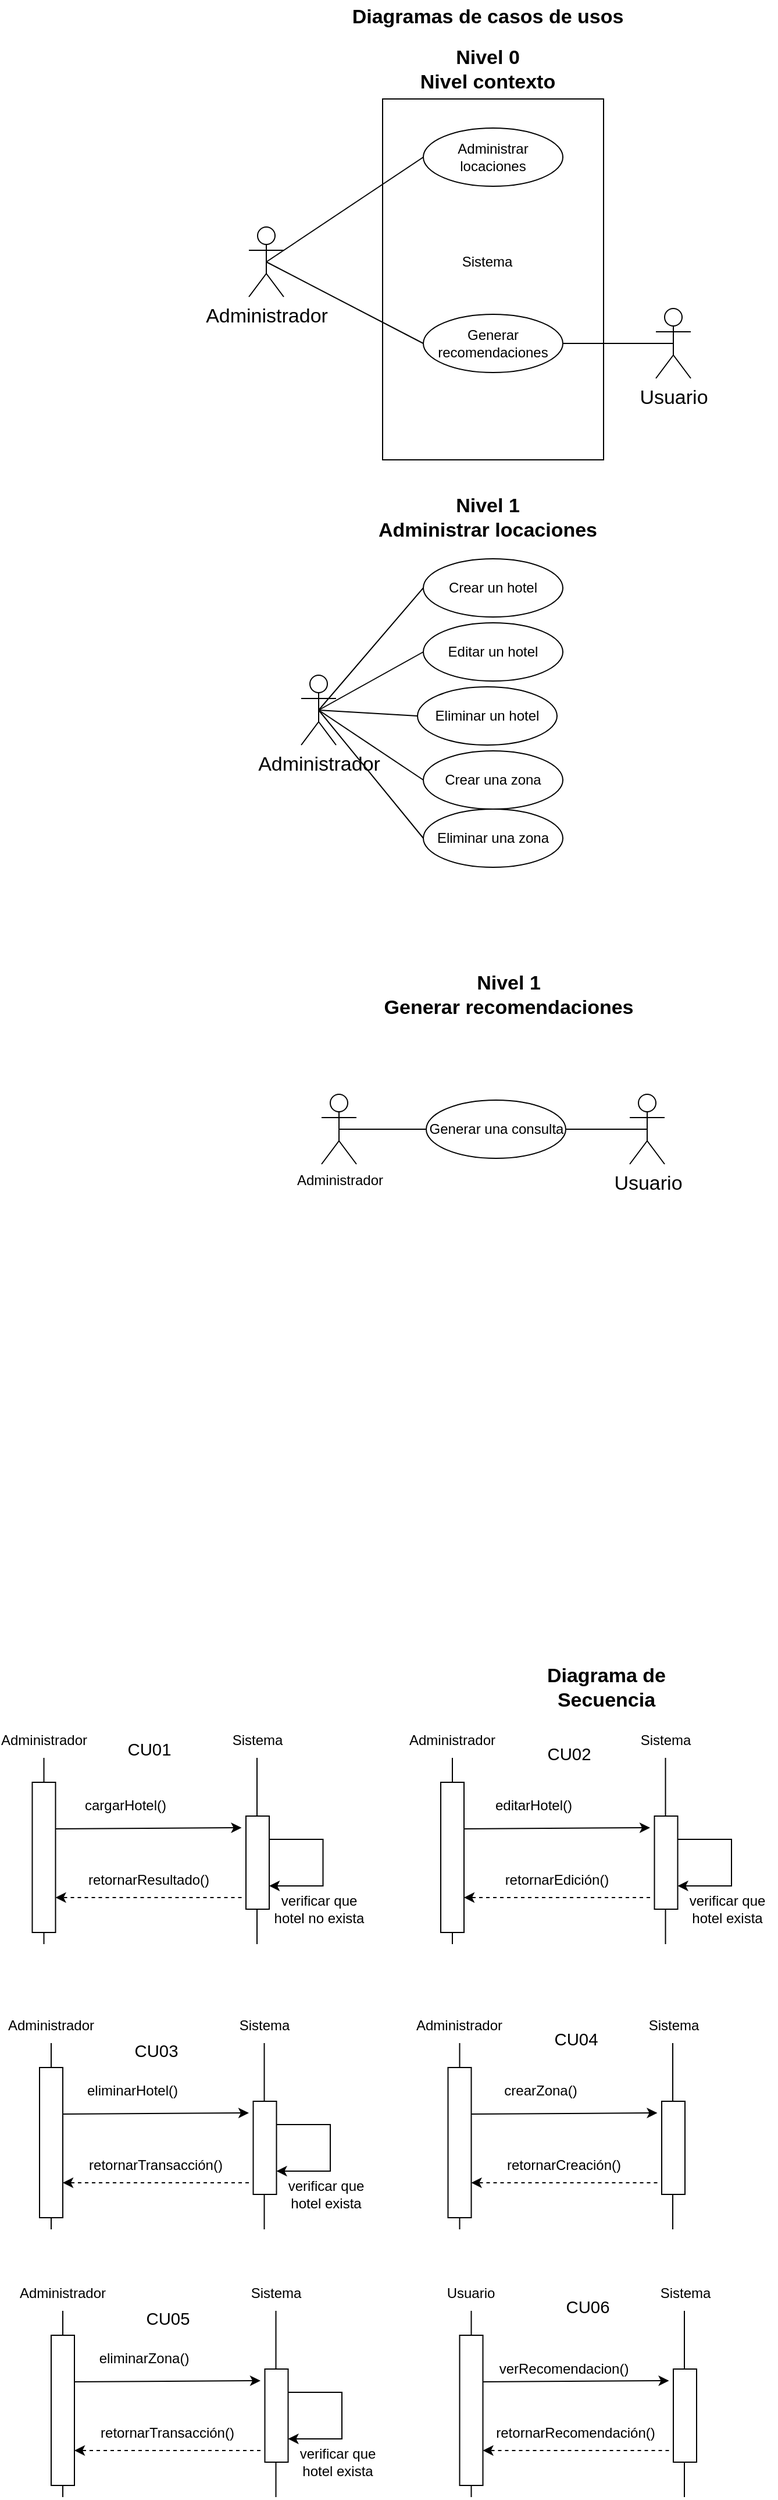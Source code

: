 <mxfile version="21.3.3" type="github">
  <diagram name="Page-1" id="gVi9mgfXxvacq5aYQprg">
    <mxGraphModel dx="1379" dy="756" grid="1" gridSize="10" guides="1" tooltips="1" connect="1" arrows="1" fold="1" page="1" pageScale="1" pageWidth="827" pageHeight="1169" math="0" shadow="0">
      <root>
        <mxCell id="0" />
        <mxCell id="1" parent="0" />
        <mxCell id="5Q-SjYnBWKxw_cxFPoE4-17" value="" style="rounded=0;whiteSpace=wrap;html=1;" parent="1" vertex="1">
          <mxGeometry x="355" y="135" width="190" height="310" as="geometry" />
        </mxCell>
        <mxCell id="5Q-SjYnBWKxw_cxFPoE4-1" value="Administrar locaciones" style="ellipse;whiteSpace=wrap;html=1;" parent="1" vertex="1">
          <mxGeometry x="390" y="160" width="120" height="50" as="geometry" />
        </mxCell>
        <mxCell id="5Q-SjYnBWKxw_cxFPoE4-2" value="&lt;font style=&quot;font-size: 17px;&quot;&gt;Diagramas de casos de usos&lt;/font&gt;" style="text;html=1;align=center;verticalAlign=middle;resizable=0;points=[];autosize=1;strokeColor=none;fillColor=none;fontStyle=1" parent="1" vertex="1">
          <mxGeometry x="315" y="50" width="260" height="30" as="geometry" />
        </mxCell>
        <mxCell id="5Q-SjYnBWKxw_cxFPoE4-3" value="&lt;b&gt;Nivel 0&lt;br&gt;Nivel contexto&lt;/b&gt;" style="text;html=1;align=center;verticalAlign=middle;resizable=0;points=[];autosize=1;strokeColor=none;fillColor=none;fontSize=17;" parent="1" vertex="1">
          <mxGeometry x="375" y="85" width="140" height="50" as="geometry" />
        </mxCell>
        <mxCell id="5Q-SjYnBWKxw_cxFPoE4-4" value="Usuario" style="shape=umlActor;verticalLabelPosition=bottom;verticalAlign=top;html=1;outlineConnect=0;fontSize=17;" parent="1" vertex="1">
          <mxGeometry x="590" y="315" width="30" height="60" as="geometry" />
        </mxCell>
        <mxCell id="5Q-SjYnBWKxw_cxFPoE4-6" value="Administrador" style="shape=umlActor;verticalLabelPosition=bottom;verticalAlign=top;html=1;outlineConnect=0;fontSize=17;" parent="1" vertex="1">
          <mxGeometry x="240" y="245" width="30" height="60" as="geometry" />
        </mxCell>
        <mxCell id="5Q-SjYnBWKxw_cxFPoE4-7" value="" style="endArrow=none;html=1;rounded=0;fontSize=17;entryX=0.5;entryY=0.5;entryDx=0;entryDy=0;entryPerimeter=0;exitX=0;exitY=0.5;exitDx=0;exitDy=0;" parent="1" source="5Q-SjYnBWKxw_cxFPoE4-1" target="5Q-SjYnBWKxw_cxFPoE4-6" edge="1">
          <mxGeometry width="50" height="50" relative="1" as="geometry">
            <mxPoint x="390" y="410" as="sourcePoint" />
            <mxPoint x="440" y="360" as="targetPoint" />
          </mxGeometry>
        </mxCell>
        <mxCell id="5Q-SjYnBWKxw_cxFPoE4-8" value="Generar recomendaciones" style="ellipse;whiteSpace=wrap;html=1;" parent="1" vertex="1">
          <mxGeometry x="390" y="320" width="120" height="50" as="geometry" />
        </mxCell>
        <mxCell id="5Q-SjYnBWKxw_cxFPoE4-9" value="" style="endArrow=none;html=1;rounded=0;fontSize=17;entryX=0.5;entryY=0.5;entryDx=0;entryDy=0;entryPerimeter=0;exitX=1;exitY=0.5;exitDx=0;exitDy=0;" parent="1" source="5Q-SjYnBWKxw_cxFPoE4-8" target="5Q-SjYnBWKxw_cxFPoE4-4" edge="1">
          <mxGeometry width="50" height="50" relative="1" as="geometry">
            <mxPoint x="390" y="400" as="sourcePoint" />
            <mxPoint x="440" y="350" as="targetPoint" />
          </mxGeometry>
        </mxCell>
        <mxCell id="5Q-SjYnBWKxw_cxFPoE4-10" value="" style="endArrow=none;html=1;rounded=0;fontSize=17;entryX=0.5;entryY=0.5;entryDx=0;entryDy=0;entryPerimeter=0;exitX=0;exitY=0.5;exitDx=0;exitDy=0;" parent="1" source="5Q-SjYnBWKxw_cxFPoE4-8" target="5Q-SjYnBWKxw_cxFPoE4-6" edge="1">
          <mxGeometry width="50" height="50" relative="1" as="geometry">
            <mxPoint x="710" y="380" as="sourcePoint" />
            <mxPoint x="760" y="330" as="targetPoint" />
          </mxGeometry>
        </mxCell>
        <mxCell id="5Q-SjYnBWKxw_cxFPoE4-11" value="Sistema" style="text;html=1;strokeColor=none;fillColor=none;align=center;verticalAlign=middle;whiteSpace=wrap;rounded=0;" parent="1" vertex="1">
          <mxGeometry x="415" y="260" width="60" height="30" as="geometry" />
        </mxCell>
        <mxCell id="5Q-SjYnBWKxw_cxFPoE4-18" value="&lt;b&gt;Nivel 1&lt;br&gt;Administrar locaciones&lt;br&gt;&lt;/b&gt;" style="text;html=1;align=center;verticalAlign=middle;resizable=0;points=[];autosize=1;strokeColor=none;fillColor=none;fontSize=17;" parent="1" vertex="1">
          <mxGeometry x="340" y="470" width="210" height="50" as="geometry" />
        </mxCell>
        <mxCell id="5Q-SjYnBWKxw_cxFPoE4-19" value="Editar un hotel" style="ellipse;whiteSpace=wrap;html=1;" parent="1" vertex="1">
          <mxGeometry x="390" y="585" width="120" height="50" as="geometry" />
        </mxCell>
        <mxCell id="5Q-SjYnBWKxw_cxFPoE4-20" value="Eliminar un hotel" style="ellipse;whiteSpace=wrap;html=1;" parent="1" vertex="1">
          <mxGeometry x="385" y="640" width="120" height="50" as="geometry" />
        </mxCell>
        <mxCell id="5Q-SjYnBWKxw_cxFPoE4-21" value="Crear una zona" style="ellipse;whiteSpace=wrap;html=1;" parent="1" vertex="1">
          <mxGeometry x="390" y="695" width="120" height="50" as="geometry" />
        </mxCell>
        <mxCell id="5Q-SjYnBWKxw_cxFPoE4-23" value="Administrador" style="shape=umlActor;verticalLabelPosition=bottom;verticalAlign=top;html=1;outlineConnect=0;fontSize=17;" parent="1" vertex="1">
          <mxGeometry x="285" y="630" width="30" height="60" as="geometry" />
        </mxCell>
        <mxCell id="5Q-SjYnBWKxw_cxFPoE4-25" value="" style="endArrow=none;html=1;rounded=0;fontSize=17;entryX=0.5;entryY=0.5;entryDx=0;entryDy=0;entryPerimeter=0;exitX=0;exitY=0.5;exitDx=0;exitDy=0;" parent="1" source="5Q-SjYnBWKxw_cxFPoE4-20" target="5Q-SjYnBWKxw_cxFPoE4-23" edge="1">
          <mxGeometry width="50" height="50" relative="1" as="geometry">
            <mxPoint x="530" y="740" as="sourcePoint" />
            <mxPoint x="580" y="690" as="targetPoint" />
          </mxGeometry>
        </mxCell>
        <mxCell id="5Q-SjYnBWKxw_cxFPoE4-26" value="" style="endArrow=none;html=1;rounded=0;fontSize=17;entryX=0.5;entryY=0.5;entryDx=0;entryDy=0;entryPerimeter=0;exitX=0;exitY=0.5;exitDx=0;exitDy=0;" parent="1" source="5Q-SjYnBWKxw_cxFPoE4-19" target="5Q-SjYnBWKxw_cxFPoE4-23" edge="1">
          <mxGeometry width="50" height="50" relative="1" as="geometry">
            <mxPoint x="390" y="630" as="sourcePoint" />
            <mxPoint x="440" y="580" as="targetPoint" />
          </mxGeometry>
        </mxCell>
        <mxCell id="5Q-SjYnBWKxw_cxFPoE4-27" value="" style="endArrow=none;html=1;rounded=0;fontSize=17;exitX=0.5;exitY=0.5;exitDx=0;exitDy=0;exitPerimeter=0;entryX=0;entryY=0.5;entryDx=0;entryDy=0;" parent="1" source="5Q-SjYnBWKxw_cxFPoE4-23" target="5Q-SjYnBWKxw_cxFPoE4-21" edge="1">
          <mxGeometry width="50" height="50" relative="1" as="geometry">
            <mxPoint x="390" y="630" as="sourcePoint" />
            <mxPoint x="440" y="580" as="targetPoint" />
          </mxGeometry>
        </mxCell>
        <mxCell id="5Q-SjYnBWKxw_cxFPoE4-31" value="&lt;b&gt;Nivel 1&lt;br&gt;Generar recomendaciones&lt;/b&gt;" style="text;html=1;align=center;verticalAlign=middle;resizable=0;points=[];autosize=1;strokeColor=none;fillColor=none;fontSize=17;" parent="1" vertex="1">
          <mxGeometry x="342.5" y="880" width="240" height="50" as="geometry" />
        </mxCell>
        <mxCell id="5Q-SjYnBWKxw_cxFPoE4-36" value="Usuario" style="shape=umlActor;verticalLabelPosition=bottom;verticalAlign=top;html=1;outlineConnect=0;fontSize=17;" parent="1" vertex="1">
          <mxGeometry x="567.5" y="990" width="30" height="60" as="geometry" />
        </mxCell>
        <mxCell id="5Q-SjYnBWKxw_cxFPoE4-37" value="" style="endArrow=none;html=1;rounded=0;fontSize=17;entryX=0.5;entryY=0.5;entryDx=0;entryDy=0;entryPerimeter=0;exitX=1;exitY=0.5;exitDx=0;exitDy=0;" parent="1" source="5Q-SjYnBWKxw_cxFPoE4-56" target="5Q-SjYnBWKxw_cxFPoE4-36" edge="1">
          <mxGeometry width="50" height="50" relative="1" as="geometry">
            <mxPoint x="497.5" y="1015" as="sourcePoint" />
            <mxPoint x="467.5" y="1160" as="targetPoint" />
          </mxGeometry>
        </mxCell>
        <mxCell id="5Q-SjYnBWKxw_cxFPoE4-38" value="Administrador" style="shape=umlActor;verticalLabelPosition=bottom;verticalAlign=top;html=1;outlineConnect=0;" parent="1" vertex="1">
          <mxGeometry x="302.5" y="990" width="30" height="60" as="geometry" />
        </mxCell>
        <mxCell id="5Q-SjYnBWKxw_cxFPoE4-43" value="" style="endArrow=none;html=1;rounded=0;fontSize=17;exitX=0.5;exitY=0.5;exitDx=0;exitDy=0;exitPerimeter=0;entryX=0;entryY=0.5;entryDx=0;entryDy=0;" parent="1" source="5Q-SjYnBWKxw_cxFPoE4-38" target="5Q-SjYnBWKxw_cxFPoE4-56" edge="1">
          <mxGeometry width="50" height="50" relative="1" as="geometry">
            <mxPoint x="210" y="1010" as="sourcePoint" />
            <mxPoint x="415" y="1020" as="targetPoint" />
          </mxGeometry>
        </mxCell>
        <mxCell id="5Q-SjYnBWKxw_cxFPoE4-48" value="Crear un hotel" style="ellipse;whiteSpace=wrap;html=1;" parent="1" vertex="1">
          <mxGeometry x="390" y="530" width="120" height="50" as="geometry" />
        </mxCell>
        <mxCell id="5Q-SjYnBWKxw_cxFPoE4-49" value="" style="endArrow=none;html=1;rounded=0;fontSize=17;entryX=0.5;entryY=0.5;entryDx=0;entryDy=0;entryPerimeter=0;exitX=0;exitY=0.5;exitDx=0;exitDy=0;" parent="1" source="5Q-SjYnBWKxw_cxFPoE4-48" target="5Q-SjYnBWKxw_cxFPoE4-23" edge="1">
          <mxGeometry width="50" height="50" relative="1" as="geometry">
            <mxPoint x="400" y="620" as="sourcePoint" />
            <mxPoint x="165" y="670" as="targetPoint" />
          </mxGeometry>
        </mxCell>
        <mxCell id="5Q-SjYnBWKxw_cxFPoE4-54" value="Eliminar una zona" style="ellipse;whiteSpace=wrap;html=1;" parent="1" vertex="1">
          <mxGeometry x="390" y="745" width="120" height="50" as="geometry" />
        </mxCell>
        <mxCell id="5Q-SjYnBWKxw_cxFPoE4-55" value="" style="endArrow=none;html=1;rounded=0;fontSize=17;entryX=0;entryY=0.5;entryDx=0;entryDy=0;exitX=0.5;exitY=0.5;exitDx=0;exitDy=0;exitPerimeter=0;" parent="1" source="5Q-SjYnBWKxw_cxFPoE4-23" target="5Q-SjYnBWKxw_cxFPoE4-54" edge="1">
          <mxGeometry width="50" height="50" relative="1" as="geometry">
            <mxPoint x="130" y="670" as="sourcePoint" />
            <mxPoint x="400" y="785" as="targetPoint" />
          </mxGeometry>
        </mxCell>
        <mxCell id="5Q-SjYnBWKxw_cxFPoE4-56" value="Generar una consulta" style="ellipse;whiteSpace=wrap;html=1;" parent="1" vertex="1">
          <mxGeometry x="392.5" y="995" width="120" height="50" as="geometry" />
        </mxCell>
        <mxCell id="Ds0bBuvanc3VlTnAN6zE-1" value="" style="endArrow=none;html=1;rounded=0;startArrow=none;" edge="1" parent="1" source="Ds0bBuvanc3VlTnAN6zE-10">
          <mxGeometry width="50" height="50" relative="1" as="geometry">
            <mxPoint x="63.75" y="1720" as="sourcePoint" />
            <mxPoint x="63.75" y="1560" as="targetPoint" />
          </mxGeometry>
        </mxCell>
        <mxCell id="Ds0bBuvanc3VlTnAN6zE-2" value="" style="endArrow=none;html=1;rounded=0;" edge="1" parent="1">
          <mxGeometry width="50" height="50" relative="1" as="geometry">
            <mxPoint x="247" y="1720" as="sourcePoint" />
            <mxPoint x="247" y="1560" as="targetPoint" />
          </mxGeometry>
        </mxCell>
        <mxCell id="Ds0bBuvanc3VlTnAN6zE-4" value="Administrador" style="text;html=1;strokeColor=none;fillColor=none;align=center;verticalAlign=middle;whiteSpace=wrap;rounded=0;" vertex="1" parent="1">
          <mxGeometry x="33.75" y="1530" width="60" height="30" as="geometry" />
        </mxCell>
        <mxCell id="Ds0bBuvanc3VlTnAN6zE-5" value="" style="endArrow=classic;html=1;rounded=0;startArrow=none;exitX=0.9;exitY=0.31;exitDx=0;exitDy=0;exitPerimeter=0;" edge="1" parent="1" source="Ds0bBuvanc3VlTnAN6zE-10">
          <mxGeometry width="50" height="50" relative="1" as="geometry">
            <mxPoint x="83.75" y="1640" as="sourcePoint" />
            <mxPoint x="233.75" y="1620" as="targetPoint" />
          </mxGeometry>
        </mxCell>
        <mxCell id="Ds0bBuvanc3VlTnAN6zE-6" value="cargarHotel()" style="text;html=1;strokeColor=none;fillColor=none;align=center;verticalAlign=middle;whiteSpace=wrap;rounded=0;" vertex="1" parent="1">
          <mxGeometry x="103.75" y="1586" width="60" height="30" as="geometry" />
        </mxCell>
        <mxCell id="Ds0bBuvanc3VlTnAN6zE-7" value="Sistema" style="text;html=1;strokeColor=none;fillColor=none;align=center;verticalAlign=middle;whiteSpace=wrap;rounded=0;" vertex="1" parent="1">
          <mxGeometry x="213.13" y="1530" width="68.75" height="30" as="geometry" />
        </mxCell>
        <mxCell id="Ds0bBuvanc3VlTnAN6zE-9" value="" style="endArrow=none;html=1;rounded=0;" edge="1" parent="1" target="Ds0bBuvanc3VlTnAN6zE-10">
          <mxGeometry width="50" height="50" relative="1" as="geometry">
            <mxPoint x="63.75" y="1720" as="sourcePoint" />
            <mxPoint x="63.75" y="1560" as="targetPoint" />
            <Array as="points">
              <mxPoint x="63.75" y="1710" />
            </Array>
          </mxGeometry>
        </mxCell>
        <mxCell id="Ds0bBuvanc3VlTnAN6zE-10" value="" style="rounded=0;whiteSpace=wrap;html=1;" vertex="1" parent="1">
          <mxGeometry x="53.75" y="1581" width="20" height="129" as="geometry" />
        </mxCell>
        <mxCell id="Ds0bBuvanc3VlTnAN6zE-11" value="" style="rounded=0;whiteSpace=wrap;html=1;" vertex="1" parent="1">
          <mxGeometry x="237.5" y="1610" width="20" height="80" as="geometry" />
        </mxCell>
        <mxCell id="Ds0bBuvanc3VlTnAN6zE-15" value="verificar que hotel no exista" style="text;html=1;strokeColor=none;fillColor=none;align=center;verticalAlign=middle;whiteSpace=wrap;rounded=0;" vertex="1" parent="1">
          <mxGeometry x="257.5" y="1675" width="85" height="30" as="geometry" />
        </mxCell>
        <mxCell id="Ds0bBuvanc3VlTnAN6zE-17" value="&#xa;&lt;b id=&quot;docs-internal-guid-32b7d7b6-7fff-b71a-86bd-061935bc4d04&quot; style=&quot;font-weight:normal;&quot;&gt;&lt;span style=&quot;font-size: 11pt; font-family: Arial; color: rgb(0, 0, 0); background-color: transparent; font-weight: 400; font-style: normal; font-variant: normal; text-decoration: none; vertical-align: baseline;&quot;&gt;CU01&lt;/span&gt;&lt;/b&gt;&#xa;&#xa;" style="text;html=1;align=center;verticalAlign=middle;resizable=0;points=[];autosize=1;strokeColor=none;fillColor=none;" vertex="1" parent="1">
          <mxGeometry x="123.75" y="1530" width="60" height="60" as="geometry" />
        </mxCell>
        <mxCell id="Ds0bBuvanc3VlTnAN6zE-137" value="Diagrama de Secuencia" style="text;html=1;strokeColor=none;fillColor=none;align=center;verticalAlign=middle;whiteSpace=wrap;rounded=0;fontSize=17;fontStyle=1" vertex="1" parent="1">
          <mxGeometry x="475" y="1480" width="145" height="40" as="geometry" />
        </mxCell>
        <mxCell id="Ds0bBuvanc3VlTnAN6zE-161" value="" style="endArrow=classic;html=1;rounded=0;exitX=1;exitY=0.25;exitDx=0;exitDy=0;entryX=1;entryY=0.75;entryDx=0;entryDy=0;" edge="1" parent="1" source="Ds0bBuvanc3VlTnAN6zE-11" target="Ds0bBuvanc3VlTnAN6zE-11">
          <mxGeometry width="50" height="50" relative="1" as="geometry">
            <mxPoint x="-126.25" y="1820" as="sourcePoint" />
            <mxPoint x="-76.25" y="1770" as="targetPoint" />
            <Array as="points">
              <mxPoint x="303.75" y="1630" />
              <mxPoint x="303.75" y="1650" />
              <mxPoint x="303.75" y="1670" />
            </Array>
          </mxGeometry>
        </mxCell>
        <mxCell id="Ds0bBuvanc3VlTnAN6zE-162" value="" style="endArrow=classic;html=1;rounded=0;dashed=1;" edge="1" parent="1">
          <mxGeometry width="50" height="50" relative="1" as="geometry">
            <mxPoint x="233.75" y="1680" as="sourcePoint" />
            <mxPoint x="73.75" y="1680" as="targetPoint" />
          </mxGeometry>
        </mxCell>
        <mxCell id="Ds0bBuvanc3VlTnAN6zE-165" value="retornarResultado()" style="text;html=1;strokeColor=none;fillColor=none;align=center;verticalAlign=middle;whiteSpace=wrap;rounded=0;" vertex="1" parent="1">
          <mxGeometry x="123.75" y="1650" width="60" height="30" as="geometry" />
        </mxCell>
        <mxCell id="Ds0bBuvanc3VlTnAN6zE-167" value="" style="endArrow=none;html=1;rounded=0;startArrow=none;" edge="1" parent="1" source="Ds0bBuvanc3VlTnAN6zE-174">
          <mxGeometry width="50" height="50" relative="1" as="geometry">
            <mxPoint x="415" y="1720" as="sourcePoint" />
            <mxPoint x="415" y="1560" as="targetPoint" />
          </mxGeometry>
        </mxCell>
        <mxCell id="Ds0bBuvanc3VlTnAN6zE-168" value="" style="endArrow=none;html=1;rounded=0;" edge="1" parent="1">
          <mxGeometry width="50" height="50" relative="1" as="geometry">
            <mxPoint x="598.25" y="1720" as="sourcePoint" />
            <mxPoint x="598.25" y="1560" as="targetPoint" />
          </mxGeometry>
        </mxCell>
        <mxCell id="Ds0bBuvanc3VlTnAN6zE-169" value="Administrador" style="text;html=1;strokeColor=none;fillColor=none;align=center;verticalAlign=middle;whiteSpace=wrap;rounded=0;" vertex="1" parent="1">
          <mxGeometry x="385" y="1530" width="60" height="30" as="geometry" />
        </mxCell>
        <mxCell id="Ds0bBuvanc3VlTnAN6zE-170" value="" style="endArrow=classic;html=1;rounded=0;startArrow=none;exitX=0.9;exitY=0.31;exitDx=0;exitDy=0;exitPerimeter=0;" edge="1" parent="1" source="Ds0bBuvanc3VlTnAN6zE-174">
          <mxGeometry width="50" height="50" relative="1" as="geometry">
            <mxPoint x="435" y="1640" as="sourcePoint" />
            <mxPoint x="585" y="1620" as="targetPoint" />
          </mxGeometry>
        </mxCell>
        <mxCell id="Ds0bBuvanc3VlTnAN6zE-171" value="editarHotel()" style="text;html=1;strokeColor=none;fillColor=none;align=center;verticalAlign=middle;whiteSpace=wrap;rounded=0;" vertex="1" parent="1">
          <mxGeometry x="455" y="1586" width="60" height="30" as="geometry" />
        </mxCell>
        <mxCell id="Ds0bBuvanc3VlTnAN6zE-172" value="Sistema" style="text;html=1;strokeColor=none;fillColor=none;align=center;verticalAlign=middle;whiteSpace=wrap;rounded=0;" vertex="1" parent="1">
          <mxGeometry x="564.38" y="1530" width="68.75" height="30" as="geometry" />
        </mxCell>
        <mxCell id="Ds0bBuvanc3VlTnAN6zE-173" value="" style="endArrow=none;html=1;rounded=0;" edge="1" parent="1" target="Ds0bBuvanc3VlTnAN6zE-174">
          <mxGeometry width="50" height="50" relative="1" as="geometry">
            <mxPoint x="415" y="1720" as="sourcePoint" />
            <mxPoint x="415" y="1560" as="targetPoint" />
            <Array as="points">
              <mxPoint x="415" y="1710" />
            </Array>
          </mxGeometry>
        </mxCell>
        <mxCell id="Ds0bBuvanc3VlTnAN6zE-174" value="" style="rounded=0;whiteSpace=wrap;html=1;" vertex="1" parent="1">
          <mxGeometry x="405" y="1581" width="20" height="129" as="geometry" />
        </mxCell>
        <mxCell id="Ds0bBuvanc3VlTnAN6zE-175" value="" style="rounded=0;whiteSpace=wrap;html=1;" vertex="1" parent="1">
          <mxGeometry x="588.75" y="1610" width="20" height="80" as="geometry" />
        </mxCell>
        <mxCell id="Ds0bBuvanc3VlTnAN6zE-176" value="verificar que hotel exista" style="text;html=1;strokeColor=none;fillColor=none;align=center;verticalAlign=middle;whiteSpace=wrap;rounded=0;" vertex="1" parent="1">
          <mxGeometry x="608.75" y="1675" width="85" height="30" as="geometry" />
        </mxCell>
        <mxCell id="Ds0bBuvanc3VlTnAN6zE-177" value="&lt;br&gt;&lt;b id=&quot;docs-internal-guid-32b7d7b6-7fff-b71a-86bd-061935bc4d04&quot; style=&quot;font-weight:normal;&quot;&gt;&lt;span style=&quot;font-size: 11pt; font-family: Arial; color: rgb(0, 0, 0); background-color: transparent; font-weight: 400; font-style: normal; font-variant: normal; text-decoration: none; vertical-align: baseline;&quot;&gt;CU02&lt;/span&gt;&lt;/b&gt;&lt;br&gt;" style="text;html=1;align=center;verticalAlign=middle;resizable=0;points=[];autosize=1;strokeColor=none;fillColor=none;" vertex="1" parent="1">
          <mxGeometry x="485" y="1525" width="60" height="50" as="geometry" />
        </mxCell>
        <mxCell id="Ds0bBuvanc3VlTnAN6zE-178" value="" style="endArrow=classic;html=1;rounded=0;exitX=1;exitY=0.25;exitDx=0;exitDy=0;entryX=1;entryY=0.75;entryDx=0;entryDy=0;" edge="1" parent="1" source="Ds0bBuvanc3VlTnAN6zE-175" target="Ds0bBuvanc3VlTnAN6zE-175">
          <mxGeometry width="50" height="50" relative="1" as="geometry">
            <mxPoint x="225" y="1820" as="sourcePoint" />
            <mxPoint x="275" y="1770" as="targetPoint" />
            <Array as="points">
              <mxPoint x="655" y="1630" />
              <mxPoint x="655" y="1650" />
              <mxPoint x="655" y="1670" />
            </Array>
          </mxGeometry>
        </mxCell>
        <mxCell id="Ds0bBuvanc3VlTnAN6zE-179" value="" style="endArrow=classic;html=1;rounded=0;dashed=1;" edge="1" parent="1">
          <mxGeometry width="50" height="50" relative="1" as="geometry">
            <mxPoint x="585" y="1680" as="sourcePoint" />
            <mxPoint x="425" y="1680" as="targetPoint" />
          </mxGeometry>
        </mxCell>
        <mxCell id="Ds0bBuvanc3VlTnAN6zE-180" value="retornarEdición()" style="text;html=1;strokeColor=none;fillColor=none;align=center;verticalAlign=middle;whiteSpace=wrap;rounded=0;" vertex="1" parent="1">
          <mxGeometry x="475" y="1650" width="60" height="30" as="geometry" />
        </mxCell>
        <mxCell id="Ds0bBuvanc3VlTnAN6zE-197" value="" style="endArrow=none;html=1;rounded=0;startArrow=none;" edge="1" parent="1" source="Ds0bBuvanc3VlTnAN6zE-204">
          <mxGeometry width="50" height="50" relative="1" as="geometry">
            <mxPoint x="70" y="1965" as="sourcePoint" />
            <mxPoint x="70" y="1805" as="targetPoint" />
          </mxGeometry>
        </mxCell>
        <mxCell id="Ds0bBuvanc3VlTnAN6zE-198" value="" style="endArrow=none;html=1;rounded=0;" edge="1" parent="1">
          <mxGeometry width="50" height="50" relative="1" as="geometry">
            <mxPoint x="253.25" y="1965" as="sourcePoint" />
            <mxPoint x="253.25" y="1805" as="targetPoint" />
          </mxGeometry>
        </mxCell>
        <mxCell id="Ds0bBuvanc3VlTnAN6zE-199" value="Administrador" style="text;html=1;strokeColor=none;fillColor=none;align=center;verticalAlign=middle;whiteSpace=wrap;rounded=0;" vertex="1" parent="1">
          <mxGeometry x="40" y="1775" width="60" height="30" as="geometry" />
        </mxCell>
        <mxCell id="Ds0bBuvanc3VlTnAN6zE-200" value="" style="endArrow=classic;html=1;rounded=0;startArrow=none;exitX=0.9;exitY=0.31;exitDx=0;exitDy=0;exitPerimeter=0;" edge="1" parent="1" source="Ds0bBuvanc3VlTnAN6zE-204">
          <mxGeometry width="50" height="50" relative="1" as="geometry">
            <mxPoint x="90" y="1885" as="sourcePoint" />
            <mxPoint x="240" y="1865" as="targetPoint" />
          </mxGeometry>
        </mxCell>
        <mxCell id="Ds0bBuvanc3VlTnAN6zE-201" value="eliminarHotel()" style="text;html=1;strokeColor=none;fillColor=none;align=center;verticalAlign=middle;whiteSpace=wrap;rounded=0;" vertex="1" parent="1">
          <mxGeometry x="110" y="1831" width="60" height="30" as="geometry" />
        </mxCell>
        <mxCell id="Ds0bBuvanc3VlTnAN6zE-202" value="Sistema" style="text;html=1;strokeColor=none;fillColor=none;align=center;verticalAlign=middle;whiteSpace=wrap;rounded=0;" vertex="1" parent="1">
          <mxGeometry x="219.38" y="1775" width="68.75" height="30" as="geometry" />
        </mxCell>
        <mxCell id="Ds0bBuvanc3VlTnAN6zE-203" value="" style="endArrow=none;html=1;rounded=0;" edge="1" parent="1" target="Ds0bBuvanc3VlTnAN6zE-204">
          <mxGeometry width="50" height="50" relative="1" as="geometry">
            <mxPoint x="70" y="1965" as="sourcePoint" />
            <mxPoint x="70" y="1805" as="targetPoint" />
            <Array as="points">
              <mxPoint x="70" y="1955" />
            </Array>
          </mxGeometry>
        </mxCell>
        <mxCell id="Ds0bBuvanc3VlTnAN6zE-204" value="" style="rounded=0;whiteSpace=wrap;html=1;" vertex="1" parent="1">
          <mxGeometry x="60" y="1826" width="20" height="129" as="geometry" />
        </mxCell>
        <mxCell id="Ds0bBuvanc3VlTnAN6zE-205" value="" style="rounded=0;whiteSpace=wrap;html=1;" vertex="1" parent="1">
          <mxGeometry x="243.75" y="1855" width="20" height="80" as="geometry" />
        </mxCell>
        <mxCell id="Ds0bBuvanc3VlTnAN6zE-206" value="verificar que hotel exista" style="text;html=1;strokeColor=none;fillColor=none;align=center;verticalAlign=middle;whiteSpace=wrap;rounded=0;" vertex="1" parent="1">
          <mxGeometry x="263.75" y="1920" width="85" height="30" as="geometry" />
        </mxCell>
        <mxCell id="Ds0bBuvanc3VlTnAN6zE-207" value="&lt;br&gt;&lt;b id=&quot;docs-internal-guid-32b7d7b6-7fff-b71a-86bd-061935bc4d04&quot; style=&quot;font-weight:normal;&quot;&gt;&lt;span style=&quot;font-size: 11pt; font-family: Arial; color: rgb(0, 0, 0); background-color: transparent; font-weight: 400; font-style: normal; font-variant: normal; text-decoration: none; vertical-align: baseline;&quot;&gt;CU03&lt;/span&gt;&lt;/b&gt;&lt;br&gt;" style="text;html=1;align=center;verticalAlign=middle;resizable=0;points=[];autosize=1;strokeColor=none;fillColor=none;" vertex="1" parent="1">
          <mxGeometry x="130" y="1780" width="60" height="50" as="geometry" />
        </mxCell>
        <mxCell id="Ds0bBuvanc3VlTnAN6zE-209" value="" style="endArrow=classic;html=1;rounded=0;exitX=1;exitY=0.25;exitDx=0;exitDy=0;entryX=1;entryY=0.75;entryDx=0;entryDy=0;" edge="1" parent="1" source="Ds0bBuvanc3VlTnAN6zE-205" target="Ds0bBuvanc3VlTnAN6zE-205">
          <mxGeometry width="50" height="50" relative="1" as="geometry">
            <mxPoint x="-120" y="2065" as="sourcePoint" />
            <mxPoint x="-70" y="2015" as="targetPoint" />
            <Array as="points">
              <mxPoint x="310" y="1875" />
              <mxPoint x="310" y="1895" />
              <mxPoint x="310" y="1915" />
            </Array>
          </mxGeometry>
        </mxCell>
        <mxCell id="Ds0bBuvanc3VlTnAN6zE-210" value="" style="endArrow=classic;html=1;rounded=0;dashed=1;" edge="1" parent="1">
          <mxGeometry width="50" height="50" relative="1" as="geometry">
            <mxPoint x="240" y="1925" as="sourcePoint" />
            <mxPoint x="80" y="1925" as="targetPoint" />
          </mxGeometry>
        </mxCell>
        <mxCell id="Ds0bBuvanc3VlTnAN6zE-211" value="retornarTransacción()" style="text;html=1;strokeColor=none;fillColor=none;align=center;verticalAlign=middle;whiteSpace=wrap;rounded=0;" vertex="1" parent="1">
          <mxGeometry x="130" y="1895" width="60" height="30" as="geometry" />
        </mxCell>
        <mxCell id="Ds0bBuvanc3VlTnAN6zE-212" value="" style="endArrow=none;html=1;rounded=0;startArrow=none;" edge="1" parent="1" source="Ds0bBuvanc3VlTnAN6zE-219">
          <mxGeometry width="50" height="50" relative="1" as="geometry">
            <mxPoint x="421.25" y="1965" as="sourcePoint" />
            <mxPoint x="421.25" y="1805" as="targetPoint" />
          </mxGeometry>
        </mxCell>
        <mxCell id="Ds0bBuvanc3VlTnAN6zE-213" value="" style="endArrow=none;html=1;rounded=0;" edge="1" parent="1">
          <mxGeometry width="50" height="50" relative="1" as="geometry">
            <mxPoint x="604.5" y="1965" as="sourcePoint" />
            <mxPoint x="604.5" y="1805" as="targetPoint" />
          </mxGeometry>
        </mxCell>
        <mxCell id="Ds0bBuvanc3VlTnAN6zE-214" value="Administrador" style="text;html=1;strokeColor=none;fillColor=none;align=center;verticalAlign=middle;whiteSpace=wrap;rounded=0;" vertex="1" parent="1">
          <mxGeometry x="391.25" y="1775" width="60" height="30" as="geometry" />
        </mxCell>
        <mxCell id="Ds0bBuvanc3VlTnAN6zE-215" value="" style="endArrow=classic;html=1;rounded=0;startArrow=none;exitX=0.9;exitY=0.31;exitDx=0;exitDy=0;exitPerimeter=0;" edge="1" parent="1" source="Ds0bBuvanc3VlTnAN6zE-219">
          <mxGeometry width="50" height="50" relative="1" as="geometry">
            <mxPoint x="441.25" y="1885" as="sourcePoint" />
            <mxPoint x="591.25" y="1865" as="targetPoint" />
          </mxGeometry>
        </mxCell>
        <mxCell id="Ds0bBuvanc3VlTnAN6zE-216" value="crearZona()" style="text;html=1;strokeColor=none;fillColor=none;align=center;verticalAlign=middle;whiteSpace=wrap;rounded=0;" vertex="1" parent="1">
          <mxGeometry x="461.25" y="1831" width="60" height="30" as="geometry" />
        </mxCell>
        <mxCell id="Ds0bBuvanc3VlTnAN6zE-217" value="Sistema" style="text;html=1;strokeColor=none;fillColor=none;align=center;verticalAlign=middle;whiteSpace=wrap;rounded=0;" vertex="1" parent="1">
          <mxGeometry x="570.63" y="1775" width="68.75" height="30" as="geometry" />
        </mxCell>
        <mxCell id="Ds0bBuvanc3VlTnAN6zE-218" value="" style="endArrow=none;html=1;rounded=0;" edge="1" parent="1" target="Ds0bBuvanc3VlTnAN6zE-219">
          <mxGeometry width="50" height="50" relative="1" as="geometry">
            <mxPoint x="421.25" y="1965" as="sourcePoint" />
            <mxPoint x="421.25" y="1805" as="targetPoint" />
            <Array as="points">
              <mxPoint x="421.25" y="1955" />
            </Array>
          </mxGeometry>
        </mxCell>
        <mxCell id="Ds0bBuvanc3VlTnAN6zE-219" value="" style="rounded=0;whiteSpace=wrap;html=1;" vertex="1" parent="1">
          <mxGeometry x="411.25" y="1826" width="20" height="129" as="geometry" />
        </mxCell>
        <mxCell id="Ds0bBuvanc3VlTnAN6zE-220" value="" style="rounded=0;whiteSpace=wrap;html=1;" vertex="1" parent="1">
          <mxGeometry x="595" y="1855" width="20" height="80" as="geometry" />
        </mxCell>
        <mxCell id="Ds0bBuvanc3VlTnAN6zE-222" value="&lt;br&gt;&lt;b id=&quot;docs-internal-guid-32b7d7b6-7fff-b71a-86bd-061935bc4d04&quot; style=&quot;font-weight:normal;&quot;&gt;&lt;span style=&quot;font-size: 11pt; font-family: Arial; color: rgb(0, 0, 0); background-color: transparent; font-weight: 400; font-style: normal; font-variant: normal; text-decoration: none; vertical-align: baseline;&quot;&gt;CU04&lt;/span&gt;&lt;/b&gt;" style="text;html=1;align=center;verticalAlign=middle;resizable=0;points=[];autosize=1;strokeColor=none;fillColor=none;" vertex="1" parent="1">
          <mxGeometry x="491.25" y="1770" width="60" height="50" as="geometry" />
        </mxCell>
        <mxCell id="Ds0bBuvanc3VlTnAN6zE-224" value="" style="endArrow=classic;html=1;rounded=0;dashed=1;" edge="1" parent="1">
          <mxGeometry width="50" height="50" relative="1" as="geometry">
            <mxPoint x="591.25" y="1925" as="sourcePoint" />
            <mxPoint x="431.25" y="1925" as="targetPoint" />
          </mxGeometry>
        </mxCell>
        <mxCell id="Ds0bBuvanc3VlTnAN6zE-225" value="retornarCreación()" style="text;html=1;strokeColor=none;fillColor=none;align=center;verticalAlign=middle;whiteSpace=wrap;rounded=0;" vertex="1" parent="1">
          <mxGeometry x="481.25" y="1895" width="60" height="30" as="geometry" />
        </mxCell>
        <mxCell id="Ds0bBuvanc3VlTnAN6zE-226" value="" style="endArrow=none;html=1;rounded=0;startArrow=none;" edge="1" parent="1" source="Ds0bBuvanc3VlTnAN6zE-233">
          <mxGeometry width="50" height="50" relative="1" as="geometry">
            <mxPoint x="80" y="2195" as="sourcePoint" />
            <mxPoint x="80" y="2035" as="targetPoint" />
          </mxGeometry>
        </mxCell>
        <mxCell id="Ds0bBuvanc3VlTnAN6zE-227" value="" style="endArrow=none;html=1;rounded=0;" edge="1" parent="1">
          <mxGeometry width="50" height="50" relative="1" as="geometry">
            <mxPoint x="263.25" y="2195" as="sourcePoint" />
            <mxPoint x="263.25" y="2035" as="targetPoint" />
          </mxGeometry>
        </mxCell>
        <mxCell id="Ds0bBuvanc3VlTnAN6zE-228" value="Administrador" style="text;html=1;strokeColor=none;fillColor=none;align=center;verticalAlign=middle;whiteSpace=wrap;rounded=0;" vertex="1" parent="1">
          <mxGeometry x="50" y="2005" width="60" height="30" as="geometry" />
        </mxCell>
        <mxCell id="Ds0bBuvanc3VlTnAN6zE-229" value="" style="endArrow=classic;html=1;rounded=0;startArrow=none;exitX=0.9;exitY=0.31;exitDx=0;exitDy=0;exitPerimeter=0;" edge="1" parent="1" source="Ds0bBuvanc3VlTnAN6zE-233">
          <mxGeometry width="50" height="50" relative="1" as="geometry">
            <mxPoint x="100" y="2115" as="sourcePoint" />
            <mxPoint x="250" y="2095" as="targetPoint" />
          </mxGeometry>
        </mxCell>
        <mxCell id="Ds0bBuvanc3VlTnAN6zE-230" value="eliminarZona()" style="text;html=1;strokeColor=none;fillColor=none;align=center;verticalAlign=middle;whiteSpace=wrap;rounded=0;" vertex="1" parent="1">
          <mxGeometry x="120" y="2061" width="60" height="30" as="geometry" />
        </mxCell>
        <mxCell id="Ds0bBuvanc3VlTnAN6zE-231" value="Sistema" style="text;html=1;strokeColor=none;fillColor=none;align=center;verticalAlign=middle;whiteSpace=wrap;rounded=0;" vertex="1" parent="1">
          <mxGeometry x="229.38" y="2005" width="68.75" height="30" as="geometry" />
        </mxCell>
        <mxCell id="Ds0bBuvanc3VlTnAN6zE-232" value="" style="endArrow=none;html=1;rounded=0;" edge="1" parent="1" target="Ds0bBuvanc3VlTnAN6zE-233">
          <mxGeometry width="50" height="50" relative="1" as="geometry">
            <mxPoint x="80" y="2195" as="sourcePoint" />
            <mxPoint x="80" y="2035" as="targetPoint" />
            <Array as="points">
              <mxPoint x="80" y="2185" />
            </Array>
          </mxGeometry>
        </mxCell>
        <mxCell id="Ds0bBuvanc3VlTnAN6zE-233" value="" style="rounded=0;whiteSpace=wrap;html=1;" vertex="1" parent="1">
          <mxGeometry x="70" y="2056" width="20" height="129" as="geometry" />
        </mxCell>
        <mxCell id="Ds0bBuvanc3VlTnAN6zE-234" value="" style="rounded=0;whiteSpace=wrap;html=1;" vertex="1" parent="1">
          <mxGeometry x="253.75" y="2085" width="20" height="80" as="geometry" />
        </mxCell>
        <mxCell id="Ds0bBuvanc3VlTnAN6zE-235" value="verificar que hotel exista" style="text;html=1;strokeColor=none;fillColor=none;align=center;verticalAlign=middle;whiteSpace=wrap;rounded=0;" vertex="1" parent="1">
          <mxGeometry x="273.75" y="2150" width="85" height="30" as="geometry" />
        </mxCell>
        <mxCell id="Ds0bBuvanc3VlTnAN6zE-236" value="&lt;br&gt;&lt;b id=&quot;docs-internal-guid-32b7d7b6-7fff-b71a-86bd-061935bc4d04&quot; style=&quot;font-weight:normal;&quot;&gt;&lt;span style=&quot;font-size: 11pt; font-family: Arial; color: rgb(0, 0, 0); background-color: transparent; font-weight: 400; font-style: normal; font-variant: normal; text-decoration: none; vertical-align: baseline;&quot;&gt;CU05&lt;/span&gt;&lt;/b&gt;" style="text;html=1;align=center;verticalAlign=middle;resizable=0;points=[];autosize=1;strokeColor=none;fillColor=none;" vertex="1" parent="1">
          <mxGeometry x="140" y="2010" width="60" height="50" as="geometry" />
        </mxCell>
        <mxCell id="Ds0bBuvanc3VlTnAN6zE-237" value="" style="endArrow=classic;html=1;rounded=0;exitX=1;exitY=0.25;exitDx=0;exitDy=0;entryX=1;entryY=0.75;entryDx=0;entryDy=0;" edge="1" parent="1" source="Ds0bBuvanc3VlTnAN6zE-234" target="Ds0bBuvanc3VlTnAN6zE-234">
          <mxGeometry width="50" height="50" relative="1" as="geometry">
            <mxPoint x="-110" y="2295" as="sourcePoint" />
            <mxPoint x="-60" y="2245" as="targetPoint" />
            <Array as="points">
              <mxPoint x="320" y="2105" />
              <mxPoint x="320" y="2125" />
              <mxPoint x="320" y="2145" />
            </Array>
          </mxGeometry>
        </mxCell>
        <mxCell id="Ds0bBuvanc3VlTnAN6zE-238" value="" style="endArrow=classic;html=1;rounded=0;dashed=1;" edge="1" parent="1">
          <mxGeometry width="50" height="50" relative="1" as="geometry">
            <mxPoint x="250" y="2155" as="sourcePoint" />
            <mxPoint x="90" y="2155" as="targetPoint" />
          </mxGeometry>
        </mxCell>
        <mxCell id="Ds0bBuvanc3VlTnAN6zE-239" value="retornarTransacción()" style="text;html=1;strokeColor=none;fillColor=none;align=center;verticalAlign=middle;whiteSpace=wrap;rounded=0;" vertex="1" parent="1">
          <mxGeometry x="140" y="2125" width="60" height="30" as="geometry" />
        </mxCell>
        <mxCell id="Ds0bBuvanc3VlTnAN6zE-240" value="" style="endArrow=none;html=1;rounded=0;startArrow=none;" edge="1" parent="1" source="Ds0bBuvanc3VlTnAN6zE-247">
          <mxGeometry width="50" height="50" relative="1" as="geometry">
            <mxPoint x="431.25" y="2195" as="sourcePoint" />
            <mxPoint x="431.25" y="2035" as="targetPoint" />
          </mxGeometry>
        </mxCell>
        <mxCell id="Ds0bBuvanc3VlTnAN6zE-241" value="" style="endArrow=none;html=1;rounded=0;" edge="1" parent="1">
          <mxGeometry width="50" height="50" relative="1" as="geometry">
            <mxPoint x="614.5" y="2195" as="sourcePoint" />
            <mxPoint x="614.5" y="2035" as="targetPoint" />
          </mxGeometry>
        </mxCell>
        <mxCell id="Ds0bBuvanc3VlTnAN6zE-242" value="Usuario" style="text;html=1;strokeColor=none;fillColor=none;align=center;verticalAlign=middle;whiteSpace=wrap;rounded=0;" vertex="1" parent="1">
          <mxGeometry x="401.25" y="2005" width="60" height="30" as="geometry" />
        </mxCell>
        <mxCell id="Ds0bBuvanc3VlTnAN6zE-243" value="" style="endArrow=classic;html=1;rounded=0;startArrow=none;exitX=0.9;exitY=0.31;exitDx=0;exitDy=0;exitPerimeter=0;" edge="1" parent="1" source="Ds0bBuvanc3VlTnAN6zE-247">
          <mxGeometry width="50" height="50" relative="1" as="geometry">
            <mxPoint x="451.25" y="2115" as="sourcePoint" />
            <mxPoint x="601.25" y="2095" as="targetPoint" />
          </mxGeometry>
        </mxCell>
        <mxCell id="Ds0bBuvanc3VlTnAN6zE-244" value="verRecomendacion()" style="text;html=1;strokeColor=none;fillColor=none;align=center;verticalAlign=middle;whiteSpace=wrap;rounded=0;" vertex="1" parent="1">
          <mxGeometry x="481.25" y="2070" width="60" height="30" as="geometry" />
        </mxCell>
        <mxCell id="Ds0bBuvanc3VlTnAN6zE-245" value="Sistema" style="text;html=1;strokeColor=none;fillColor=none;align=center;verticalAlign=middle;whiteSpace=wrap;rounded=0;" vertex="1" parent="1">
          <mxGeometry x="580.63" y="2005" width="68.75" height="30" as="geometry" />
        </mxCell>
        <mxCell id="Ds0bBuvanc3VlTnAN6zE-246" value="" style="endArrow=none;html=1;rounded=0;" edge="1" parent="1" target="Ds0bBuvanc3VlTnAN6zE-247">
          <mxGeometry width="50" height="50" relative="1" as="geometry">
            <mxPoint x="431.25" y="2195" as="sourcePoint" />
            <mxPoint x="431.25" y="2035" as="targetPoint" />
            <Array as="points">
              <mxPoint x="431.25" y="2185" />
            </Array>
          </mxGeometry>
        </mxCell>
        <mxCell id="Ds0bBuvanc3VlTnAN6zE-247" value="" style="rounded=0;whiteSpace=wrap;html=1;" vertex="1" parent="1">
          <mxGeometry x="421.25" y="2056" width="20" height="129" as="geometry" />
        </mxCell>
        <mxCell id="Ds0bBuvanc3VlTnAN6zE-248" value="" style="rounded=0;whiteSpace=wrap;html=1;" vertex="1" parent="1">
          <mxGeometry x="605" y="2085" width="20" height="80" as="geometry" />
        </mxCell>
        <mxCell id="Ds0bBuvanc3VlTnAN6zE-249" value="&lt;br&gt;&lt;b id=&quot;docs-internal-guid-32b7d7b6-7fff-b71a-86bd-061935bc4d04&quot; style=&quot;font-weight:normal;&quot;&gt;&lt;span style=&quot;font-size: 11pt; font-family: Arial; color: rgb(0, 0, 0); background-color: transparent; font-weight: 400; font-style: normal; font-variant: normal; text-decoration: none; vertical-align: baseline;&quot;&gt;CU06&lt;/span&gt;&lt;/b&gt;" style="text;html=1;align=center;verticalAlign=middle;resizable=0;points=[];autosize=1;strokeColor=none;fillColor=none;" vertex="1" parent="1">
          <mxGeometry x="501.25" y="2000" width="60" height="50" as="geometry" />
        </mxCell>
        <mxCell id="Ds0bBuvanc3VlTnAN6zE-250" value="" style="endArrow=classic;html=1;rounded=0;dashed=1;" edge="1" parent="1">
          <mxGeometry width="50" height="50" relative="1" as="geometry">
            <mxPoint x="601.25" y="2155" as="sourcePoint" />
            <mxPoint x="441.25" y="2155" as="targetPoint" />
          </mxGeometry>
        </mxCell>
        <mxCell id="Ds0bBuvanc3VlTnAN6zE-251" value="retornarRecomendación()" style="text;html=1;strokeColor=none;fillColor=none;align=center;verticalAlign=middle;whiteSpace=wrap;rounded=0;" vertex="1" parent="1">
          <mxGeometry x="491.25" y="2125" width="60" height="30" as="geometry" />
        </mxCell>
      </root>
    </mxGraphModel>
  </diagram>
</mxfile>
